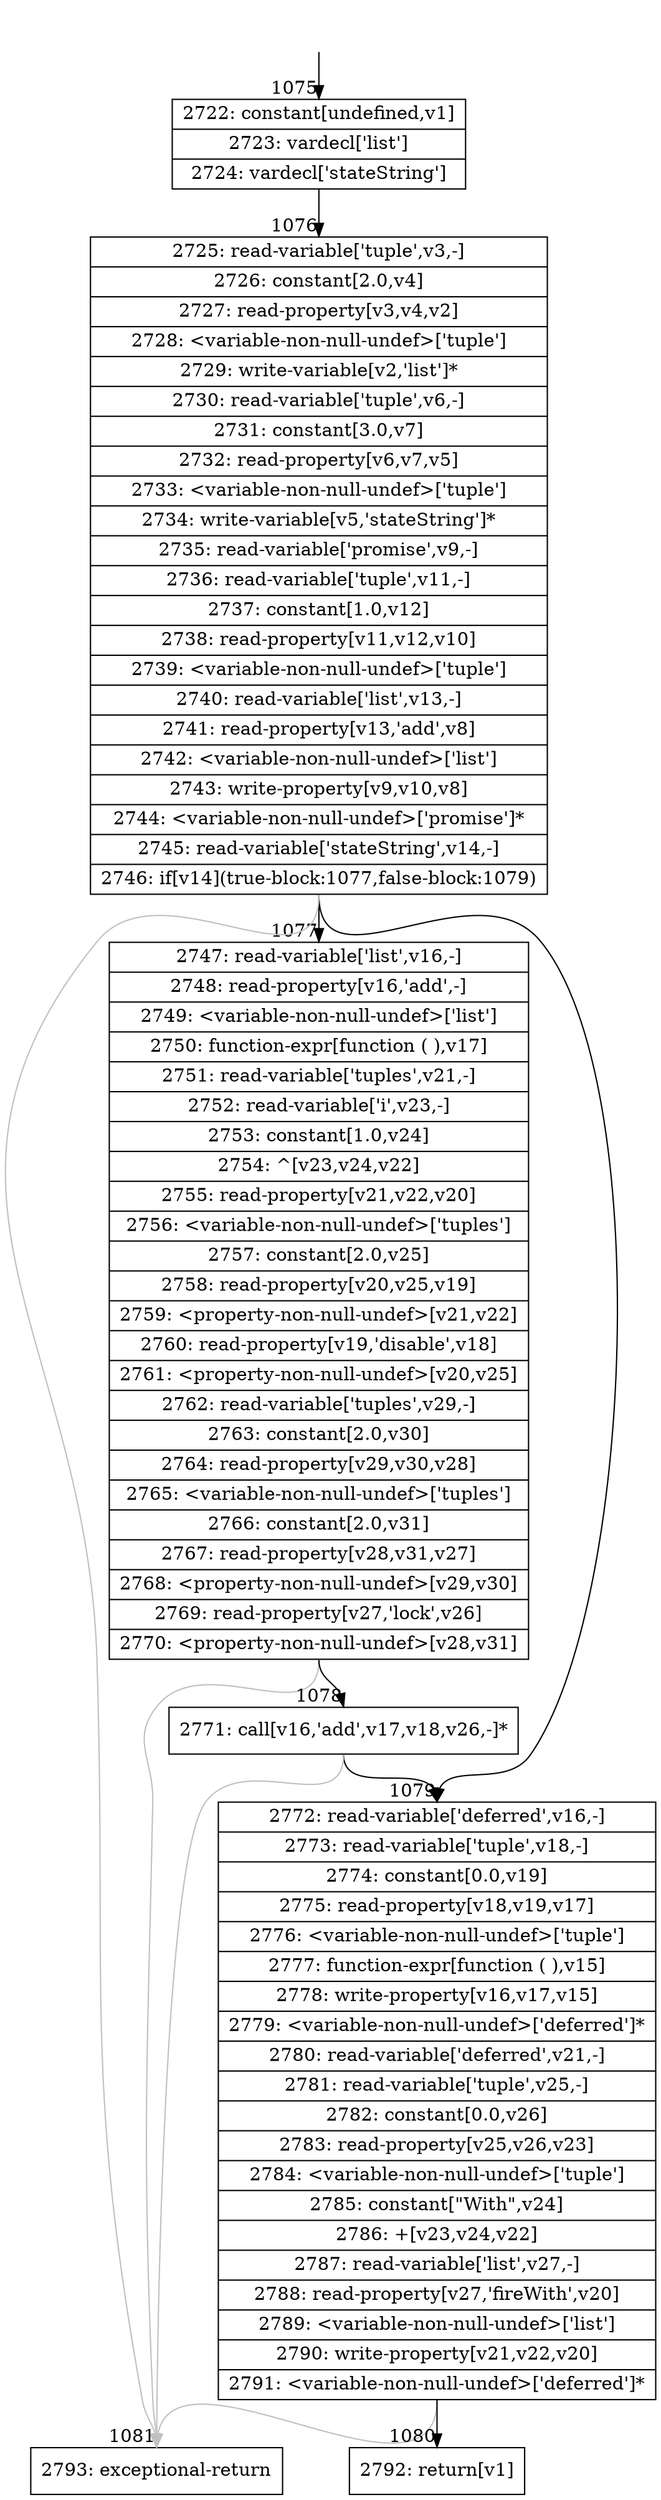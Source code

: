 digraph {
rankdir="TD"
BB_entry84[shape=none,label=""];
BB_entry84 -> BB1075 [tailport=s, headport=n, headlabel="    1075"]
BB1075 [shape=record label="{2722: constant[undefined,v1]|2723: vardecl['list']|2724: vardecl['stateString']}" ] 
BB1075 -> BB1076 [tailport=s, headport=n, headlabel="      1076"]
BB1076 [shape=record label="{2725: read-variable['tuple',v3,-]|2726: constant[2.0,v4]|2727: read-property[v3,v4,v2]|2728: \<variable-non-null-undef\>['tuple']|2729: write-variable[v2,'list']*|2730: read-variable['tuple',v6,-]|2731: constant[3.0,v7]|2732: read-property[v6,v7,v5]|2733: \<variable-non-null-undef\>['tuple']|2734: write-variable[v5,'stateString']*|2735: read-variable['promise',v9,-]|2736: read-variable['tuple',v11,-]|2737: constant[1.0,v12]|2738: read-property[v11,v12,v10]|2739: \<variable-non-null-undef\>['tuple']|2740: read-variable['list',v13,-]|2741: read-property[v13,'add',v8]|2742: \<variable-non-null-undef\>['list']|2743: write-property[v9,v10,v8]|2744: \<variable-non-null-undef\>['promise']*|2745: read-variable['stateString',v14,-]|2746: if[v14](true-block:1077,false-block:1079)}" ] 
BB1076 -> BB1077 [tailport=s, headport=n, headlabel="      1077"]
BB1076 -> BB1079 [tailport=s, headport=n, headlabel="      1079"]
BB1076 -> BB1081 [tailport=s, headport=n, color=gray, headlabel="      1081"]
BB1077 [shape=record label="{2747: read-variable['list',v16,-]|2748: read-property[v16,'add',-]|2749: \<variable-non-null-undef\>['list']|2750: function-expr[function ( ),v17]|2751: read-variable['tuples',v21,-]|2752: read-variable['i',v23,-]|2753: constant[1.0,v24]|2754: ^[v23,v24,v22]|2755: read-property[v21,v22,v20]|2756: \<variable-non-null-undef\>['tuples']|2757: constant[2.0,v25]|2758: read-property[v20,v25,v19]|2759: \<property-non-null-undef\>[v21,v22]|2760: read-property[v19,'disable',v18]|2761: \<property-non-null-undef\>[v20,v25]|2762: read-variable['tuples',v29,-]|2763: constant[2.0,v30]|2764: read-property[v29,v30,v28]|2765: \<variable-non-null-undef\>['tuples']|2766: constant[2.0,v31]|2767: read-property[v28,v31,v27]|2768: \<property-non-null-undef\>[v29,v30]|2769: read-property[v27,'lock',v26]|2770: \<property-non-null-undef\>[v28,v31]}" ] 
BB1077 -> BB1078 [tailport=s, headport=n, headlabel="      1078"]
BB1077 -> BB1081 [tailport=s, headport=n, color=gray]
BB1078 [shape=record label="{2771: call[v16,'add',v17,v18,v26,-]*}" ] 
BB1078 -> BB1079 [tailport=s, headport=n]
BB1078 -> BB1081 [tailport=s, headport=n, color=gray]
BB1079 [shape=record label="{2772: read-variable['deferred',v16,-]|2773: read-variable['tuple',v18,-]|2774: constant[0.0,v19]|2775: read-property[v18,v19,v17]|2776: \<variable-non-null-undef\>['tuple']|2777: function-expr[function ( ),v15]|2778: write-property[v16,v17,v15]|2779: \<variable-non-null-undef\>['deferred']*|2780: read-variable['deferred',v21,-]|2781: read-variable['tuple',v25,-]|2782: constant[0.0,v26]|2783: read-property[v25,v26,v23]|2784: \<variable-non-null-undef\>['tuple']|2785: constant[\"With\",v24]|2786: +[v23,v24,v22]|2787: read-variable['list',v27,-]|2788: read-property[v27,'fireWith',v20]|2789: \<variable-non-null-undef\>['list']|2790: write-property[v21,v22,v20]|2791: \<variable-non-null-undef\>['deferred']*}" ] 
BB1079 -> BB1080 [tailport=s, headport=n, headlabel="      1080"]
BB1079 -> BB1081 [tailport=s, headport=n, color=gray]
BB1080 [shape=record label="{2792: return[v1]}" ] 
BB1081 [shape=record label="{2793: exceptional-return}" ] 
}
